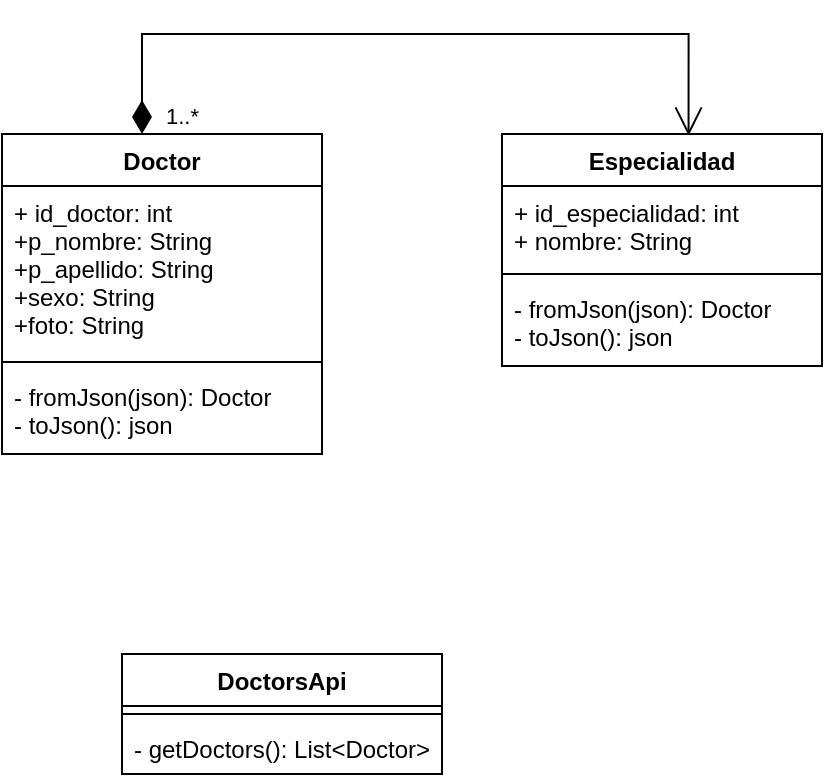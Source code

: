 <mxfile version="20.0.1" type="device" pages="2"><diagram id="C5RBs43oDa-KdzZeNtuy" name="Page-1"><mxGraphModel dx="1422" dy="762" grid="1" gridSize="10" guides="1" tooltips="1" connect="1" arrows="1" fold="1" page="1" pageScale="1" pageWidth="827" pageHeight="1169" math="0" shadow="0"><root><mxCell id="WIyWlLk6GJQsqaUBKTNV-0"/><mxCell id="WIyWlLk6GJQsqaUBKTNV-1" parent="WIyWlLk6GJQsqaUBKTNV-0"/><mxCell id="rw0pDrOvG9M8AHRj2b_f-9" value="Doctor" style="swimlane;fontStyle=1;align=center;verticalAlign=top;childLayout=stackLayout;horizontal=1;startSize=26;horizontalStack=0;resizeParent=1;resizeParentMax=0;resizeLast=0;collapsible=1;marginBottom=0;" parent="WIyWlLk6GJQsqaUBKTNV-1" vertex="1"><mxGeometry x="280" y="120" width="160" height="160" as="geometry"/></mxCell><mxCell id="rw0pDrOvG9M8AHRj2b_f-18" value="1..*" style="endArrow=open;html=1;endSize=12;startArrow=diamondThin;startSize=14;startFill=1;edgeStyle=orthogonalEdgeStyle;align=left;verticalAlign=bottom;rounded=0;entryX=0.583;entryY=0.007;entryDx=0;entryDy=0;entryPerimeter=0;" parent="rw0pDrOvG9M8AHRj2b_f-9" target="rw0pDrOvG9M8AHRj2b_f-13" edge="1"><mxGeometry x="-1" y="-10" relative="1" as="geometry"><mxPoint x="70" as="sourcePoint"/><mxPoint x="350" y="-80" as="targetPoint"/><Array as="points"><mxPoint x="70" y="-50"/><mxPoint x="343" y="-50"/></Array><mxPoint as="offset"/></mxGeometry></mxCell><mxCell id="rw0pDrOvG9M8AHRj2b_f-10" value="+ id_doctor: int&#10;+p_nombre: String&#10;+p_apellido: String&#10;+sexo: String&#10;+foto: String" style="text;strokeColor=none;fillColor=none;align=left;verticalAlign=top;spacingLeft=4;spacingRight=4;overflow=hidden;rotatable=0;points=[[0,0.5],[1,0.5]];portConstraint=eastwest;" parent="rw0pDrOvG9M8AHRj2b_f-9" vertex="1"><mxGeometry y="26" width="160" height="84" as="geometry"/></mxCell><mxCell id="rw0pDrOvG9M8AHRj2b_f-11" value="" style="line;strokeWidth=1;fillColor=none;align=left;verticalAlign=middle;spacingTop=-1;spacingLeft=3;spacingRight=3;rotatable=0;labelPosition=right;points=[];portConstraint=eastwest;" parent="rw0pDrOvG9M8AHRj2b_f-9" vertex="1"><mxGeometry y="110" width="160" height="8" as="geometry"/></mxCell><mxCell id="rw0pDrOvG9M8AHRj2b_f-12" value="- fromJson(json): Doctor&#10;- toJson(): json" style="text;strokeColor=none;fillColor=none;align=left;verticalAlign=top;spacingLeft=4;spacingRight=4;overflow=hidden;rotatable=0;points=[[0,0.5],[1,0.5]];portConstraint=eastwest;" parent="rw0pDrOvG9M8AHRj2b_f-9" vertex="1"><mxGeometry y="118" width="160" height="42" as="geometry"/></mxCell><mxCell id="rw0pDrOvG9M8AHRj2b_f-13" value="Especialidad" style="swimlane;fontStyle=1;align=center;verticalAlign=top;childLayout=stackLayout;horizontal=1;startSize=26;horizontalStack=0;resizeParent=1;resizeParentMax=0;resizeLast=0;collapsible=1;marginBottom=0;" parent="WIyWlLk6GJQsqaUBKTNV-1" vertex="1"><mxGeometry x="530" y="120" width="160" height="116" as="geometry"/></mxCell><mxCell id="rw0pDrOvG9M8AHRj2b_f-14" value="+ id_especialidad: int&#10;+ nombre: String" style="text;strokeColor=none;fillColor=none;align=left;verticalAlign=top;spacingLeft=4;spacingRight=4;overflow=hidden;rotatable=0;points=[[0,0.5],[1,0.5]];portConstraint=eastwest;" parent="rw0pDrOvG9M8AHRj2b_f-13" vertex="1"><mxGeometry y="26" width="160" height="40" as="geometry"/></mxCell><mxCell id="rw0pDrOvG9M8AHRj2b_f-15" value="" style="line;strokeWidth=1;fillColor=none;align=left;verticalAlign=middle;spacingTop=-1;spacingLeft=3;spacingRight=3;rotatable=0;labelPosition=right;points=[];portConstraint=eastwest;" parent="rw0pDrOvG9M8AHRj2b_f-13" vertex="1"><mxGeometry y="66" width="160" height="8" as="geometry"/></mxCell><mxCell id="rw0pDrOvG9M8AHRj2b_f-16" value="- fromJson(json): Doctor&#10;- toJson(): json" style="text;strokeColor=none;fillColor=none;align=left;verticalAlign=top;spacingLeft=4;spacingRight=4;overflow=hidden;rotatable=0;points=[[0,0.5],[1,0.5]];portConstraint=eastwest;" parent="rw0pDrOvG9M8AHRj2b_f-13" vertex="1"><mxGeometry y="74" width="160" height="42" as="geometry"/></mxCell><mxCell id="B8UVWhVj0G0g4RhhJfvb-0" value="DoctorsApi" style="swimlane;fontStyle=1;align=center;verticalAlign=top;childLayout=stackLayout;horizontal=1;startSize=26;horizontalStack=0;resizeParent=1;resizeParentMax=0;resizeLast=0;collapsible=1;marginBottom=0;" parent="WIyWlLk6GJQsqaUBKTNV-1" vertex="1"><mxGeometry x="340" y="380" width="160" height="60" as="geometry"/></mxCell><mxCell id="B8UVWhVj0G0g4RhhJfvb-2" value="" style="line;strokeWidth=1;fillColor=none;align=left;verticalAlign=middle;spacingTop=-1;spacingLeft=3;spacingRight=3;rotatable=0;labelPosition=right;points=[];portConstraint=eastwest;" parent="B8UVWhVj0G0g4RhhJfvb-0" vertex="1"><mxGeometry y="26" width="160" height="8" as="geometry"/></mxCell><mxCell id="B8UVWhVj0G0g4RhhJfvb-3" value="- getDoctors(): List&lt;Doctor&gt;" style="text;strokeColor=none;fillColor=none;align=left;verticalAlign=top;spacingLeft=4;spacingRight=4;overflow=hidden;rotatable=0;points=[[0,0.5],[1,0.5]];portConstraint=eastwest;" parent="B8UVWhVj0G0g4RhhJfvb-0" vertex="1"><mxGeometry y="34" width="160" height="26" as="geometry"/></mxCell></root></mxGraphModel></diagram><diagram id="nCPHxj3UN5gc6aeBgQb2" name="Page-2"><mxGraphModel dx="1640" dy="435" grid="1" gridSize="10" guides="1" tooltips="1" connect="1" arrows="1" fold="1" page="1" pageScale="1" pageWidth="827" pageHeight="1169" math="0" shadow="0"><root><mxCell id="0"/><mxCell id="1" parent="0"/><mxCell id="CF-tbKjzGzCuLP-MJUBa-1" value="FilterNetworkListPage" style="shape=umlLifeline;perimeter=lifelinePerimeter;whiteSpace=wrap;html=1;container=1;collapsible=0;recursiveResize=0;outlineConnect=0;" parent="1" vertex="1"><mxGeometry x="40" y="40" width="130" height="410" as="geometry"/></mxCell><mxCell id="CF-tbKjzGzCuLP-MJUBa-2" value="" style="html=1;points=[];perimeter=orthogonalPerimeter;" parent="CF-tbKjzGzCuLP-MJUBa-1" vertex="1"><mxGeometry x="60" y="87" width="10" height="70" as="geometry"/></mxCell><mxCell id="JJx9epgVyMi7Rej_GnVk-10" value="" style="edgeStyle=elbowEdgeStyle;fontSize=12;html=1;endArrow=blockThin;endFill=1;rounded=0;entryX=0;entryY=0.1;entryDx=0;entryDy=0;entryPerimeter=0;" parent="CF-tbKjzGzCuLP-MJUBa-1" edge="1"><mxGeometry width="160" relative="1" as="geometry"><mxPoint x="-70" y="89" as="sourcePoint"/><mxPoint x="60" y="89" as="targetPoint"/><Array as="points"><mxPoint x="-30" y="80"/></Array></mxGeometry></mxCell><mxCell id="CF-tbKjzGzCuLP-MJUBa-3" value="FilterNetworkListPageState" style="shape=umlLifeline;perimeter=lifelinePerimeter;whiteSpace=wrap;html=1;container=1;collapsible=0;recursiveResize=0;outlineConnect=0;" parent="1" vertex="1"><mxGeometry x="200" y="40" width="160" height="490" as="geometry"/></mxCell><mxCell id="CF-tbKjzGzCuLP-MJUBa-4" value="" style="html=1;points=[];perimeter=orthogonalPerimeter;" parent="CF-tbKjzGzCuLP-MJUBa-3" vertex="1"><mxGeometry x="75" y="87" width="10" height="383" as="geometry"/></mxCell><mxCell id="JJx9epgVyMi7Rej_GnVk-17" value="" style="edgeStyle=elbowEdgeStyle;fontSize=12;html=1;endArrow=blockThin;endFill=1;rounded=0;" parent="CF-tbKjzGzCuLP-MJUBa-3" edge="1"><mxGeometry width="160" relative="1" as="geometry"><mxPoint x="85" y="107.13" as="sourcePoint"/><mxPoint x="270" y="107" as="targetPoint"/><Array as="points"><mxPoint x="270" y="110"/></Array></mxGeometry></mxCell><mxCell id="JJx9epgVyMi7Rej_GnVk-18" value="getDoctores()" style="edgeLabel;html=1;align=center;verticalAlign=middle;resizable=0;points=[];" parent="JJx9epgVyMi7Rej_GnVk-17" vertex="1" connectable="0"><mxGeometry x="-0.285" y="-2" relative="1" as="geometry"><mxPoint x="11" y="-12" as="offset"/></mxGeometry></mxCell><mxCell id="JJx9epgVyMi7Rej_GnVk-26" value="List&amp;lt;Doctor&amp;gt;" style="html=1;verticalAlign=bottom;endArrow=open;dashed=1;endSize=8;rounded=0;entryX=0.939;entryY=0.18;entryDx=0;entryDy=0;entryPerimeter=0;" parent="CF-tbKjzGzCuLP-MJUBa-3" target="CF-tbKjzGzCuLP-MJUBa-4" edge="1"><mxGeometry relative="1" as="geometry"><mxPoint x="270" y="156.0" as="sourcePoint"/><mxPoint x="90" y="156" as="targetPoint"/></mxGeometry></mxCell><mxCell id="JJx9epgVyMi7Rej_GnVk-31" value="build()" style="edgeStyle=orthogonalEdgeStyle;html=1;align=left;spacingLeft=2;endArrow=block;rounded=0;" parent="CF-tbKjzGzCuLP-MJUBa-3" edge="1"><mxGeometry relative="1" as="geometry"><mxPoint x="85" y="190" as="sourcePoint"/><Array as="points"><mxPoint x="119" y="190"/><mxPoint x="119" y="230"/><mxPoint x="94" y="230"/></Array><mxPoint x="85" y="230" as="targetPoint"/></mxGeometry></mxCell><mxCell id="JJx9epgVyMi7Rej_GnVk-32" value="buildSearch()" style="edgeStyle=orthogonalEdgeStyle;html=1;align=left;spacingLeft=2;endArrow=block;rounded=0;" parent="CF-tbKjzGzCuLP-MJUBa-3" edge="1"><mxGeometry relative="1" as="geometry"><mxPoint x="85" y="250" as="sourcePoint"/><Array as="points"><mxPoint x="119" y="250"/><mxPoint x="119" y="290"/><mxPoint x="94" y="290"/></Array><mxPoint x="85" y="290" as="targetPoint"/></mxGeometry></mxCell><mxCell id="ALoE89YWqlj1YVe40s8p-1" value="" style="edgeStyle=elbowEdgeStyle;fontSize=12;html=1;endArrow=blockThin;endFill=1;rounded=0;entryX=0.02;entryY=0.034;entryDx=0;entryDy=0;entryPerimeter=0;" parent="CF-tbKjzGzCuLP-MJUBa-3" target="CF-tbKjzGzCuLP-MJUBa-4" edge="1"><mxGeometry width="160" relative="1" as="geometry"><mxPoint x="-90" y="100" as="sourcePoint"/><mxPoint x="40" y="100" as="targetPoint"/></mxGeometry></mxCell><mxCell id="ALoE89YWqlj1YVe40s8p-2" value="createState()" style="edgeLabel;html=1;align=center;verticalAlign=middle;resizable=0;points=[];" parent="ALoE89YWqlj1YVe40s8p-1" vertex="1" connectable="0"><mxGeometry x="-0.285" y="-2" relative="1" as="geometry"><mxPoint x="11" y="-12" as="offset"/></mxGeometry></mxCell><mxCell id="jeZFhwcb5Cr94Z9C9khp-16" value="Widget - SearchWidget" style="html=1;verticalAlign=bottom;endArrow=open;dashed=1;endSize=8;rounded=0;exitX=0.91;exitY=0.589;exitDx=0;exitDy=0;exitPerimeter=0;entryX=1.1;entryY=0.752;entryDx=0;entryDy=0;entryPerimeter=0;" parent="CF-tbKjzGzCuLP-MJUBa-3" source="CF-tbKjzGzCuLP-MJUBa-4" target="CF-tbKjzGzCuLP-MJUBa-4" edge="1"><mxGeometry x="-0.022" y="-10" relative="1" as="geometry"><mxPoint x="170" y="310" as="sourcePoint"/><mxPoint x="87" y="375" as="targetPoint"/><Array as="points"><mxPoint x="170" y="313"/><mxPoint x="170" y="375"/></Array><mxPoint as="offset"/></mxGeometry></mxCell><mxCell id="JJx9epgVyMi7Rej_GnVk-3" value="Main" style="shape=umlLifeline;perimeter=lifelinePerimeter;whiteSpace=wrap;html=1;container=1;collapsible=0;recursiveResize=0;outlineConnect=0;" parent="1" vertex="1"><mxGeometry x="-320" y="40" width="130" height="160" as="geometry"/></mxCell><mxCell id="JJx9epgVyMi7Rej_GnVk-4" value="" style="html=1;points=[];perimeter=orthogonalPerimeter;" parent="JJx9epgVyMi7Rej_GnVk-3" vertex="1"><mxGeometry x="60" y="60" width="10" height="80" as="geometry"/></mxCell><mxCell id="JJx9epgVyMi7Rej_GnVk-5" value="MyApp" style="shape=umlLifeline;perimeter=lifelinePerimeter;whiteSpace=wrap;html=1;container=1;collapsible=0;recursiveResize=0;outlineConnect=0;" parent="1" vertex="1"><mxGeometry x="-300" y="200" width="90" height="410" as="geometry"/></mxCell><mxCell id="JJx9epgVyMi7Rej_GnVk-6" value="" style="html=1;points=[];perimeter=orthogonalPerimeter;" parent="JJx9epgVyMi7Rej_GnVk-5" vertex="1"><mxGeometry x="40" y="50" width="10" height="70" as="geometry"/></mxCell><mxCell id="JJx9epgVyMi7Rej_GnVk-12" value="build()" style="text;html=1;align=center;verticalAlign=middle;resizable=0;points=[];autosize=1;strokeColor=none;fillColor=none;" parent="1" vertex="1"><mxGeometry y="110" width="50" height="20" as="geometry"/></mxCell><mxCell id="JJx9epgVyMi7Rej_GnVk-13" value="DoctorsApi" style="shape=umlLifeline;perimeter=lifelinePerimeter;whiteSpace=wrap;html=1;container=1;collapsible=0;recursiveResize=0;outlineConnect=0;" parent="1" vertex="1"><mxGeometry x="426" y="40" width="100" height="410" as="geometry"/></mxCell><mxCell id="JJx9epgVyMi7Rej_GnVk-14" value="" style="html=1;points=[];perimeter=orthogonalPerimeter;" parent="JJx9epgVyMi7Rej_GnVk-13" vertex="1"><mxGeometry x="45" y="98" width="10" height="62" as="geometry"/></mxCell><mxCell id="JJx9epgVyMi7Rej_GnVk-19" value="Doctor" style="shape=umlLifeline;perimeter=lifelinePerimeter;whiteSpace=wrap;html=1;container=1;collapsible=0;recursiveResize=0;outlineConnect=0;" parent="1" vertex="1"><mxGeometry x="570" y="40" width="110" height="420" as="geometry"/></mxCell><mxCell id="JJx9epgVyMi7Rej_GnVk-20" value="" style="html=1;points=[];perimeter=orthogonalPerimeter;" parent="JJx9epgVyMi7Rej_GnVk-19" vertex="1"><mxGeometry x="50" y="110" width="10" height="40" as="geometry"/></mxCell><mxCell id="JJx9epgVyMi7Rej_GnVk-21" value="" style="edgeStyle=elbowEdgeStyle;fontSize=12;html=1;endArrow=blockThin;endFill=1;rounded=0;" parent="JJx9epgVyMi7Rej_GnVk-19" edge="1"><mxGeometry width="160" relative="1" as="geometry"><mxPoint x="-89" y="114.71" as="sourcePoint"/><mxPoint x="50" y="115" as="targetPoint"/><Array as="points"/></mxGeometry></mxCell><mxCell id="JJx9epgVyMi7Rej_GnVk-22" value="fromJson()" style="edgeLabel;html=1;align=center;verticalAlign=middle;resizable=0;points=[];" parent="JJx9epgVyMi7Rej_GnVk-21" vertex="1" connectable="0"><mxGeometry x="-0.285" y="-2" relative="1" as="geometry"><mxPoint x="19" y="-10" as="offset"/></mxGeometry></mxCell><mxCell id="JJx9epgVyMi7Rej_GnVk-24" value="List&amp;lt;Doctor&amp;gt;" style="html=1;verticalAlign=bottom;endArrow=open;dashed=1;endSize=8;rounded=0;" parent="JJx9epgVyMi7Rej_GnVk-19" edge="1"><mxGeometry relative="1" as="geometry"><mxPoint x="50" y="146" as="sourcePoint"/><mxPoint x="-90" y="146" as="targetPoint"/></mxGeometry></mxCell><mxCell id="JJx9epgVyMi7Rej_GnVk-25" value="List&amp;lt;Doctor&amp;gt;" style="html=1;verticalAlign=bottom;endArrow=open;dashed=1;endSize=8;rounded=0;" parent="1" edge="1"><mxGeometry relative="1" as="geometry"><mxPoint x="620" y="186.0" as="sourcePoint"/><mxPoint x="480" y="186.0" as="targetPoint"/></mxGeometry></mxCell><mxCell id="pQgU1Pc9tePro56PV3qZ-2" value="&lt;span style=&quot;font-size: 12px; text-align: center; background-color: rgb(248, 249, 250);&quot;&gt;runApp(const MyApp())&lt;/span&gt;" style="html=1;align=left;spacingLeft=2;endArrow=block;rounded=0;entryX=1.086;entryY=0.584;entryDx=0;entryDy=0;entryPerimeter=0;" edge="1" target="JJx9epgVyMi7Rej_GnVk-4" parent="1"><mxGeometry x="0.795" y="-17" relative="1" as="geometry"><mxPoint x="-250" y="110" as="sourcePoint"/><Array as="points"><mxPoint x="-175" y="110"/><mxPoint x="-175" y="147"/></Array><mxPoint x="-175" y="250" as="targetPoint"/><mxPoint as="offset"/></mxGeometry></mxCell></root></mxGraphModel></diagram></mxfile>